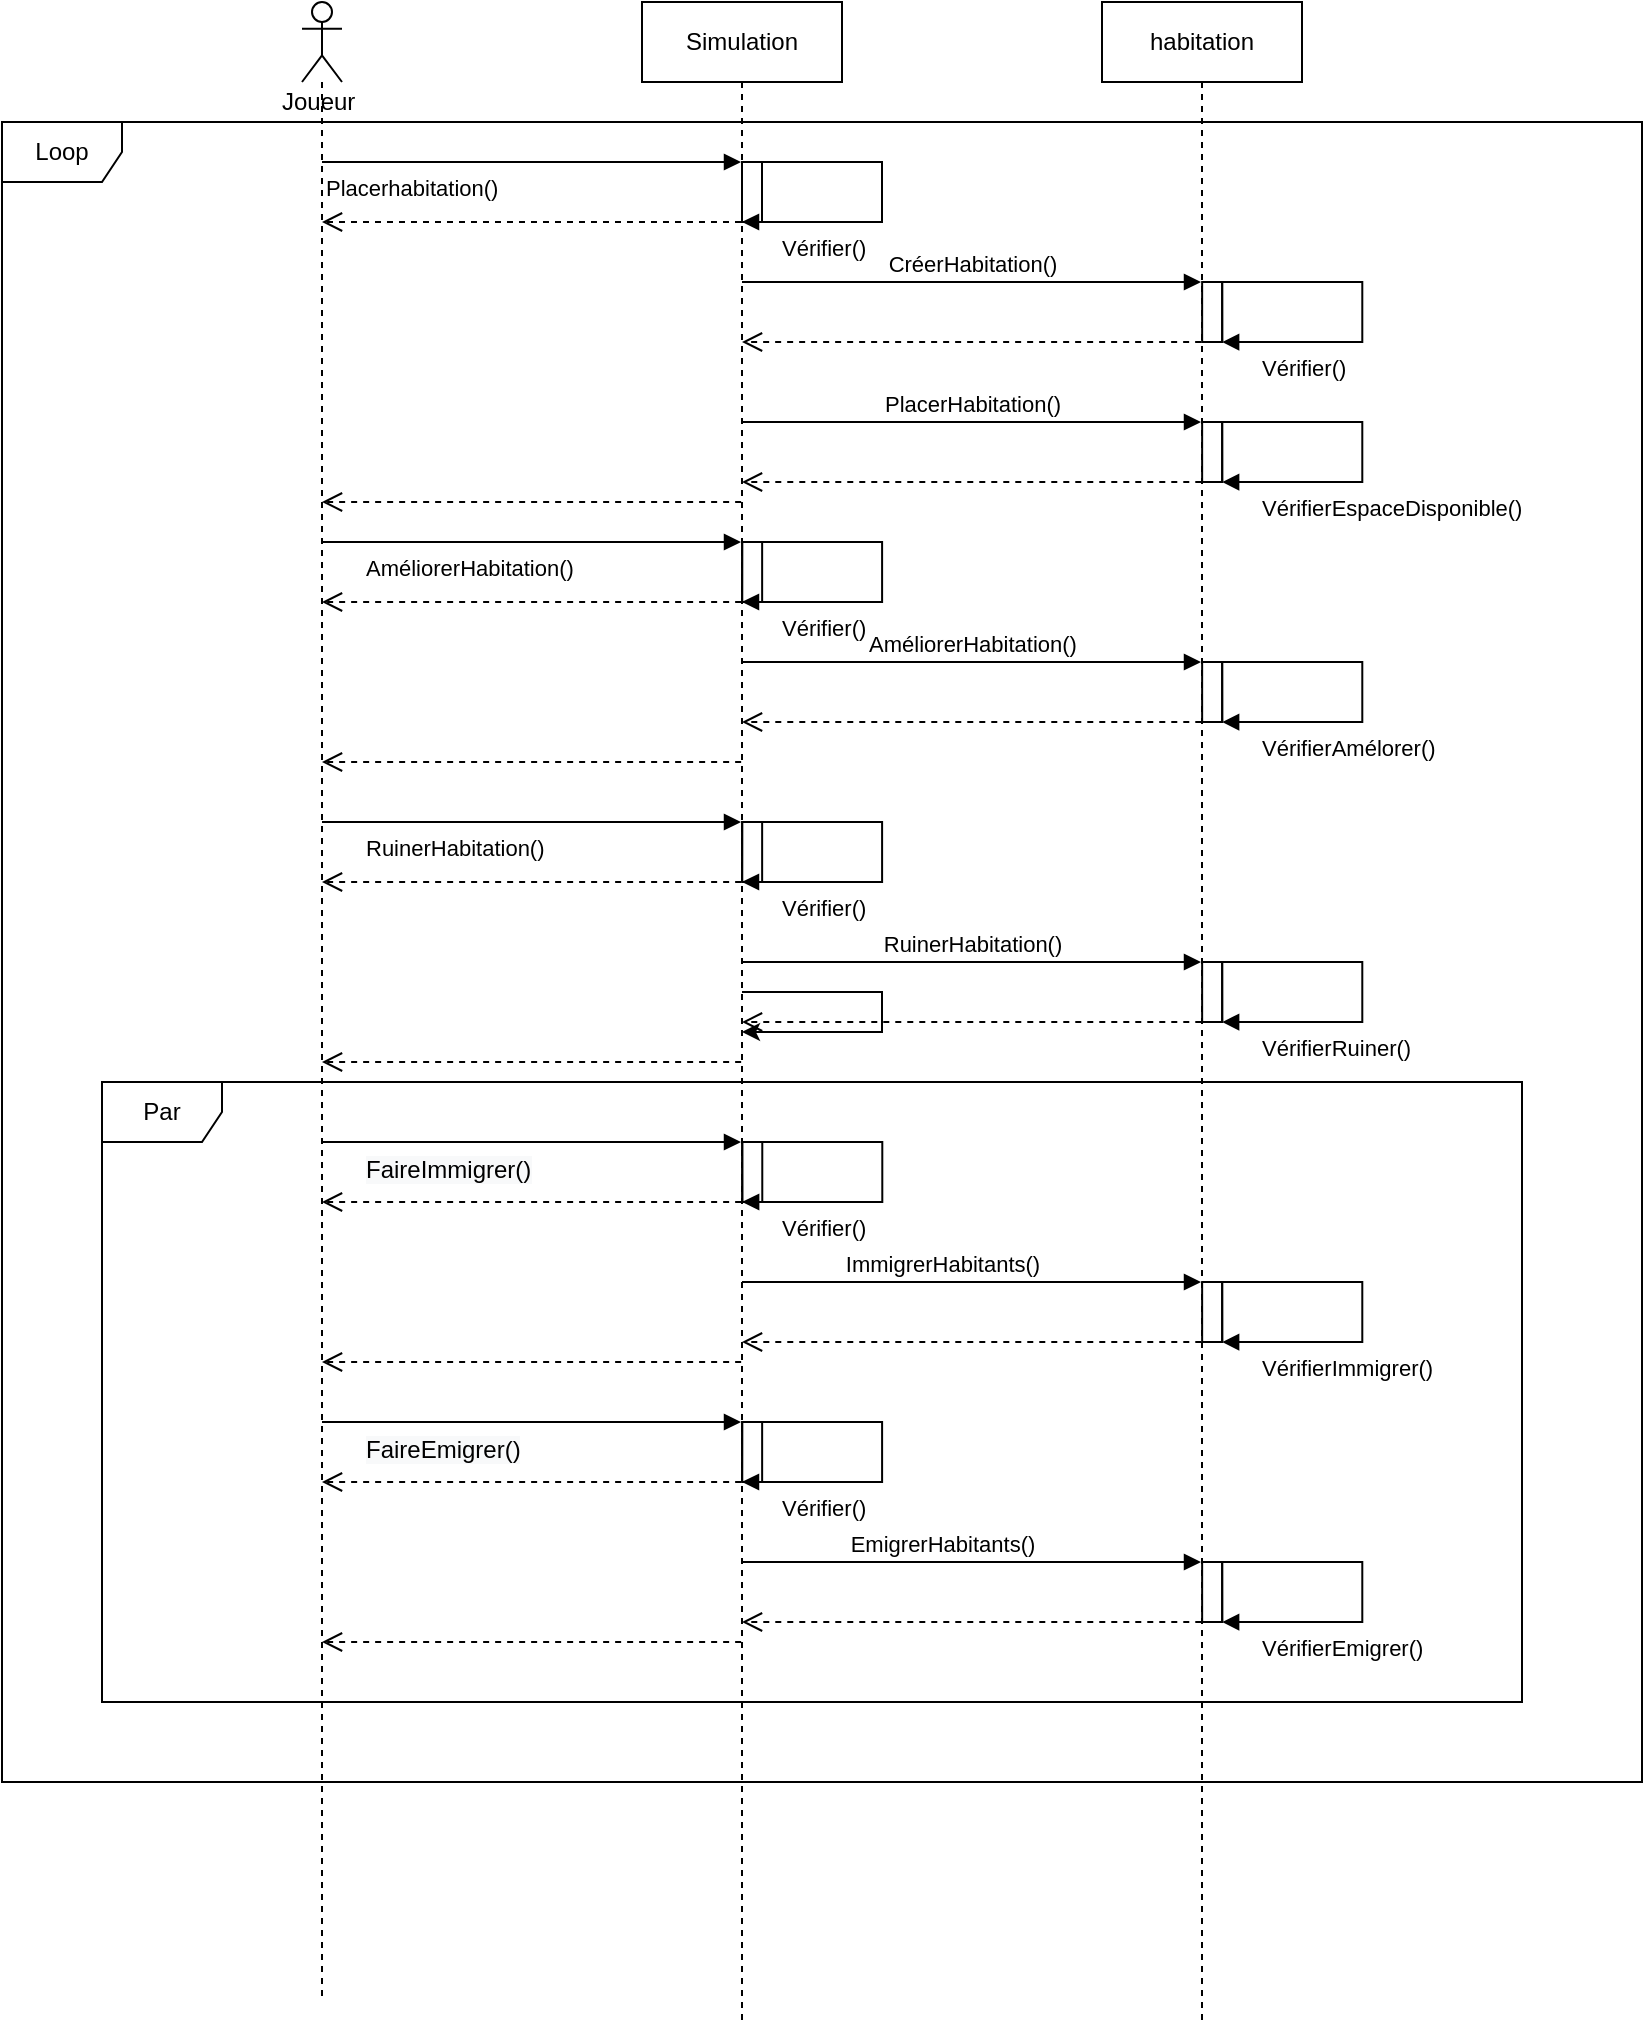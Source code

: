 <mxfile version="15.8.7" type="device"><diagram id="xBgL36jH6UnrqQo0aUa6" name="第 1 页"><mxGraphModel dx="1977" dy="1067" grid="1" gridSize="10" guides="1" tooltips="1" connect="1" arrows="1" fold="1" page="1" pageScale="1" pageWidth="3300" pageHeight="4681" math="0" shadow="0"><root><mxCell id="0"/><mxCell id="1" parent="0"/><mxCell id="Q8wjNOSy1MFFcOJx5Nw5-2" value="Joueur&amp;nbsp;" style="shape=umlLifeline;participant=umlActor;perimeter=lifelinePerimeter;whiteSpace=wrap;html=1;container=1;collapsible=0;recursiveResize=0;verticalAlign=top;spacingTop=36;outlineConnect=0;size=40;" vertex="1" parent="1"><mxGeometry x="690" y="230" width="20" height="1000" as="geometry"/></mxCell><mxCell id="Q8wjNOSy1MFFcOJx5Nw5-3" value="Simulation" style="shape=umlLifeline;perimeter=lifelinePerimeter;whiteSpace=wrap;html=1;container=1;collapsible=0;recursiveResize=0;outlineConnect=0;" vertex="1" parent="1"><mxGeometry x="860" y="230" width="100" height="1010" as="geometry"/></mxCell><mxCell id="Q8wjNOSy1MFFcOJx5Nw5-11" value="" style="html=1;points=[];perimeter=orthogonalPerimeter;" vertex="1" parent="Q8wjNOSy1MFFcOJx5Nw5-3"><mxGeometry x="50" y="80" width="10" height="30" as="geometry"/></mxCell><mxCell id="Q8wjNOSy1MFFcOJx5Nw5-15" value="CréerHabitation()" style="html=1;verticalAlign=bottom;endArrow=block;rounded=0;" edge="1" parent="Q8wjNOSy1MFFcOJx5Nw5-3" target="Q8wjNOSy1MFFcOJx5Nw5-4"><mxGeometry width="80" relative="1" as="geometry"><mxPoint x="50" y="140" as="sourcePoint"/><mxPoint x="130" y="140" as="targetPoint"/><Array as="points"><mxPoint x="120" y="140"/><mxPoint x="150" y="140"/><mxPoint x="180" y="140"/><mxPoint x="220" y="140"/><mxPoint x="260" y="140"/></Array></mxGeometry></mxCell><mxCell id="Q8wjNOSy1MFFcOJx5Nw5-19" value="PlacerHabitation()" style="html=1;verticalAlign=bottom;endArrow=block;rounded=0;" edge="1" parent="Q8wjNOSy1MFFcOJx5Nw5-3" target="Q8wjNOSy1MFFcOJx5Nw5-4"><mxGeometry width="80" relative="1" as="geometry"><mxPoint x="50" y="210" as="sourcePoint"/><mxPoint x="130" y="210" as="targetPoint"/></mxGeometry></mxCell><mxCell id="Q8wjNOSy1MFFcOJx5Nw5-27" value="" style="html=1;points=[];perimeter=orthogonalPerimeter;" vertex="1" parent="Q8wjNOSy1MFFcOJx5Nw5-3"><mxGeometry x="50.07" y="270" width="10" height="30" as="geometry"/></mxCell><mxCell id="Q8wjNOSy1MFFcOJx5Nw5-28" value="Vérifier()" style="endArrow=block;endFill=1;html=1;edgeStyle=orthogonalEdgeStyle;align=left;verticalAlign=top;rounded=0;" edge="1" parent="Q8wjNOSy1MFFcOJx5Nw5-3"><mxGeometry x="0.826" relative="1" as="geometry"><mxPoint x="50.07" y="300" as="sourcePoint"/><mxPoint x="49.999" y="300" as="targetPoint"/><Array as="points"><mxPoint x="50.07" y="270"/><mxPoint x="120.07" y="270"/><mxPoint x="120.07" y="300"/></Array><mxPoint as="offset"/></mxGeometry></mxCell><mxCell id="Q8wjNOSy1MFFcOJx5Nw5-36" value="" style="html=1;points=[];perimeter=orthogonalPerimeter;" vertex="1" parent="Q8wjNOSy1MFFcOJx5Nw5-3"><mxGeometry x="50.07" y="410" width="10" height="30" as="geometry"/></mxCell><mxCell id="Q8wjNOSy1MFFcOJx5Nw5-37" value="Vérifier()" style="endArrow=block;endFill=1;html=1;edgeStyle=orthogonalEdgeStyle;align=left;verticalAlign=top;rounded=0;" edge="1" parent="Q8wjNOSy1MFFcOJx5Nw5-3"><mxGeometry x="0.826" relative="1" as="geometry"><mxPoint x="50.07" y="440" as="sourcePoint"/><mxPoint x="49.999" y="440" as="targetPoint"/><Array as="points"><mxPoint x="50.07" y="410"/><mxPoint x="120.07" y="410"/><mxPoint x="120.07" y="440"/></Array><mxPoint as="offset"/></mxGeometry></mxCell><mxCell id="Q8wjNOSy1MFFcOJx5Nw5-46" value="" style="html=1;points=[];perimeter=orthogonalPerimeter;" vertex="1" parent="Q8wjNOSy1MFFcOJx5Nw5-3"><mxGeometry x="50.14" y="570" width="10" height="30" as="geometry"/></mxCell><mxCell id="Q8wjNOSy1MFFcOJx5Nw5-47" value="Vérifier()" style="endArrow=block;endFill=1;html=1;edgeStyle=orthogonalEdgeStyle;align=left;verticalAlign=top;rounded=0;" edge="1" parent="Q8wjNOSy1MFFcOJx5Nw5-3"><mxGeometry x="0.826" relative="1" as="geometry"><mxPoint x="50.14" y="600" as="sourcePoint"/><mxPoint x="50.069" y="600" as="targetPoint"/><Array as="points"><mxPoint x="50.14" y="570"/><mxPoint x="120.14" y="570"/><mxPoint x="120.14" y="600"/></Array><mxPoint as="offset"/></mxGeometry></mxCell><mxCell id="Q8wjNOSy1MFFcOJx5Nw5-48" value="ImmigrerHabitants()" style="html=1;verticalAlign=bottom;endArrow=block;rounded=0;" edge="1" parent="Q8wjNOSy1MFFcOJx5Nw5-3"><mxGeometry x="-0.129" width="80" relative="1" as="geometry"><mxPoint x="50" y="640" as="sourcePoint"/><mxPoint x="279.5" y="640" as="targetPoint"/><mxPoint as="offset"/></mxGeometry></mxCell><mxCell id="Q8wjNOSy1MFFcOJx5Nw5-56" value="" style="html=1;points=[];perimeter=orthogonalPerimeter;" vertex="1" parent="Q8wjNOSy1MFFcOJx5Nw5-3"><mxGeometry x="50.07" y="710" width="10" height="30" as="geometry"/></mxCell><mxCell id="Q8wjNOSy1MFFcOJx5Nw5-57" value="Vérifier()" style="endArrow=block;endFill=1;html=1;edgeStyle=orthogonalEdgeStyle;align=left;verticalAlign=top;rounded=0;" edge="1" parent="Q8wjNOSy1MFFcOJx5Nw5-3"><mxGeometry x="0.826" relative="1" as="geometry"><mxPoint x="50.07" y="740" as="sourcePoint"/><mxPoint x="49.999" y="740" as="targetPoint"/><Array as="points"><mxPoint x="50.07" y="710"/><mxPoint x="120.07" y="710"/><mxPoint x="120.07" y="740"/></Array><mxPoint as="offset"/></mxGeometry></mxCell><mxCell id="Q8wjNOSy1MFFcOJx5Nw5-4" value="habitation" style="shape=umlLifeline;perimeter=lifelinePerimeter;whiteSpace=wrap;html=1;container=1;collapsible=0;recursiveResize=0;outlineConnect=0;" vertex="1" parent="1"><mxGeometry x="1090" y="230" width="100" height="1010" as="geometry"/></mxCell><mxCell id="Q8wjNOSy1MFFcOJx5Nw5-16" value="" style="html=1;points=[];perimeter=orthogonalPerimeter;" vertex="1" parent="Q8wjNOSy1MFFcOJx5Nw5-4"><mxGeometry x="50.07" y="140" width="10" height="30" as="geometry"/></mxCell><mxCell id="Q8wjNOSy1MFFcOJx5Nw5-17" value="Vérifier()" style="endArrow=block;endFill=1;html=1;edgeStyle=orthogonalEdgeStyle;align=left;verticalAlign=top;rounded=0;" edge="1" parent="Q8wjNOSy1MFFcOJx5Nw5-4"><mxGeometry x="0.826" relative="1" as="geometry"><mxPoint x="60.14" y="170.02" as="sourcePoint"/><mxPoint x="60.069" y="170.02" as="targetPoint"/><Array as="points"><mxPoint x="60.14" y="140.02"/><mxPoint x="130.14" y="140.02"/><mxPoint x="130.14" y="170.02"/></Array><mxPoint as="offset"/></mxGeometry></mxCell><mxCell id="Q8wjNOSy1MFFcOJx5Nw5-20" value="" style="html=1;points=[];perimeter=orthogonalPerimeter;" vertex="1" parent="Q8wjNOSy1MFFcOJx5Nw5-4"><mxGeometry x="50.07" y="210" width="10" height="30" as="geometry"/></mxCell><mxCell id="Q8wjNOSy1MFFcOJx5Nw5-21" value="VérifierEspaceDisponible()" style="endArrow=block;endFill=1;html=1;edgeStyle=orthogonalEdgeStyle;align=left;verticalAlign=top;rounded=0;" edge="1" parent="Q8wjNOSy1MFFcOJx5Nw5-4"><mxGeometry x="0.826" relative="1" as="geometry"><mxPoint x="60.14" y="240.02" as="sourcePoint"/><mxPoint x="60.069" y="240.02" as="targetPoint"/><Array as="points"><mxPoint x="60.14" y="210.02"/><mxPoint x="130.14" y="210.02"/><mxPoint x="130.14" y="240.02"/></Array><mxPoint as="offset"/></mxGeometry></mxCell><mxCell id="Q8wjNOSy1MFFcOJx5Nw5-31" value="" style="html=1;points=[];perimeter=orthogonalPerimeter;" vertex="1" parent="Q8wjNOSy1MFFcOJx5Nw5-4"><mxGeometry x="50.07" y="330" width="10" height="30" as="geometry"/></mxCell><mxCell id="Q8wjNOSy1MFFcOJx5Nw5-32" value="VérifierAmélorer()" style="endArrow=block;endFill=1;html=1;edgeStyle=orthogonalEdgeStyle;align=left;verticalAlign=top;rounded=0;" edge="1" parent="Q8wjNOSy1MFFcOJx5Nw5-4"><mxGeometry x="0.826" relative="1" as="geometry"><mxPoint x="60.14" y="360.02" as="sourcePoint"/><mxPoint x="60.069" y="360.02" as="targetPoint"/><Array as="points"><mxPoint x="60.14" y="330.02"/><mxPoint x="130.14" y="330.02"/><mxPoint x="130.14" y="360.02"/></Array><mxPoint as="offset"/></mxGeometry></mxCell><mxCell id="Q8wjNOSy1MFFcOJx5Nw5-41" value="" style="html=1;points=[];perimeter=orthogonalPerimeter;" vertex="1" parent="Q8wjNOSy1MFFcOJx5Nw5-4"><mxGeometry x="50.07" y="480" width="10" height="30" as="geometry"/></mxCell><mxCell id="Q8wjNOSy1MFFcOJx5Nw5-42" value="VérifierRuiner()" style="endArrow=block;endFill=1;html=1;edgeStyle=orthogonalEdgeStyle;align=left;verticalAlign=top;rounded=0;" edge="1" parent="Q8wjNOSy1MFFcOJx5Nw5-4"><mxGeometry x="0.826" relative="1" as="geometry"><mxPoint x="60.14" y="510.02" as="sourcePoint"/><mxPoint x="60.069" y="510.02" as="targetPoint"/><Array as="points"><mxPoint x="60.14" y="480.02"/><mxPoint x="130.14" y="480.02"/><mxPoint x="130.14" y="510.02"/></Array><mxPoint as="offset"/></mxGeometry></mxCell><mxCell id="Q8wjNOSy1MFFcOJx5Nw5-49" value="" style="html=1;points=[];perimeter=orthogonalPerimeter;" vertex="1" parent="Q8wjNOSy1MFFcOJx5Nw5-4"><mxGeometry x="50.07" y="640" width="10" height="30" as="geometry"/></mxCell><mxCell id="Q8wjNOSy1MFFcOJx5Nw5-50" value="VérifierImmigrer()" style="endArrow=block;endFill=1;html=1;edgeStyle=orthogonalEdgeStyle;align=left;verticalAlign=top;rounded=0;" edge="1" parent="Q8wjNOSy1MFFcOJx5Nw5-4"><mxGeometry x="0.826" relative="1" as="geometry"><mxPoint x="60.14" y="670.02" as="sourcePoint"/><mxPoint x="60.069" y="670.02" as="targetPoint"/><Array as="points"><mxPoint x="60.14" y="640.02"/><mxPoint x="130.14" y="640.02"/><mxPoint x="130.14" y="670.02"/></Array><mxPoint as="offset"/></mxGeometry></mxCell><mxCell id="Q8wjNOSy1MFFcOJx5Nw5-60" value="" style="html=1;points=[];perimeter=orthogonalPerimeter;" vertex="1" parent="Q8wjNOSy1MFFcOJx5Nw5-4"><mxGeometry x="50.07" y="780" width="10" height="30" as="geometry"/></mxCell><mxCell id="Q8wjNOSy1MFFcOJx5Nw5-61" value="VérifierEmigrer()" style="endArrow=block;endFill=1;html=1;edgeStyle=orthogonalEdgeStyle;align=left;verticalAlign=top;rounded=0;" edge="1" parent="Q8wjNOSy1MFFcOJx5Nw5-4"><mxGeometry x="0.826" relative="1" as="geometry"><mxPoint x="60.14" y="810.02" as="sourcePoint"/><mxPoint x="60.069" y="810.02" as="targetPoint"/><Array as="points"><mxPoint x="60.14" y="780.02"/><mxPoint x="130.14" y="780.02"/><mxPoint x="130.14" y="810.02"/></Array><mxPoint as="offset"/></mxGeometry></mxCell><mxCell id="Q8wjNOSy1MFFcOJx5Nw5-5" value="Placerhabitation()" style="endArrow=block;endFill=1;html=1;edgeStyle=orthogonalEdgeStyle;align=left;verticalAlign=top;rounded=0;" edge="1" parent="1" target="Q8wjNOSy1MFFcOJx5Nw5-3"><mxGeometry x="-1" relative="1" as="geometry"><mxPoint x="700" y="310" as="sourcePoint"/><mxPoint x="860" y="310" as="targetPoint"/><Array as="points"><mxPoint x="840" y="310"/><mxPoint x="840" y="310"/></Array></mxGeometry></mxCell><mxCell id="Q8wjNOSy1MFFcOJx5Nw5-12" value="Vérifier()" style="endArrow=block;endFill=1;html=1;edgeStyle=orthogonalEdgeStyle;align=left;verticalAlign=top;rounded=0;" edge="1" parent="1" target="Q8wjNOSy1MFFcOJx5Nw5-3"><mxGeometry x="0.826" relative="1" as="geometry"><mxPoint x="910" y="340" as="sourcePoint"/><mxPoint x="970" y="470" as="targetPoint"/><Array as="points"><mxPoint x="910" y="310"/><mxPoint x="980" y="310"/><mxPoint x="980" y="340"/></Array><mxPoint as="offset"/></mxGeometry></mxCell><mxCell id="Q8wjNOSy1MFFcOJx5Nw5-14" value="" style="html=1;verticalAlign=bottom;endArrow=open;dashed=1;endSize=8;rounded=0;" edge="1" parent="1" source="Q8wjNOSy1MFFcOJx5Nw5-3" target="Q8wjNOSy1MFFcOJx5Nw5-2"><mxGeometry y="10" relative="1" as="geometry"><mxPoint x="910" y="370" as="sourcePoint"/><mxPoint x="830" y="370" as="targetPoint"/><Array as="points"><mxPoint x="840" y="340"/><mxPoint x="760" y="340"/></Array><mxPoint as="offset"/></mxGeometry></mxCell><mxCell id="Q8wjNOSy1MFFcOJx5Nw5-18" value="" style="html=1;verticalAlign=bottom;endArrow=open;dashed=1;endSize=8;rounded=0;" edge="1" parent="1" target="Q8wjNOSy1MFFcOJx5Nw5-3"><mxGeometry y="10" relative="1" as="geometry"><mxPoint x="1139.57" y="400" as="sourcePoint"/><mxPoint x="929.999" y="400" as="targetPoint"/><Array as="points"><mxPoint x="1070.07" y="400"/><mxPoint x="990.07" y="400"/></Array><mxPoint as="offset"/></mxGeometry></mxCell><mxCell id="Q8wjNOSy1MFFcOJx5Nw5-22" value="" style="html=1;verticalAlign=bottom;endArrow=open;dashed=1;endSize=8;rounded=0;" edge="1" parent="1"><mxGeometry y="10" relative="1" as="geometry"><mxPoint x="1139.64" y="470" as="sourcePoint"/><mxPoint x="910" y="470" as="targetPoint"/><Array as="points"><mxPoint x="1070.14" y="470"/><mxPoint x="990.14" y="470"/></Array><mxPoint as="offset"/></mxGeometry></mxCell><mxCell id="Q8wjNOSy1MFFcOJx5Nw5-23" value="" style="html=1;verticalAlign=bottom;endArrow=open;dashed=1;endSize=8;rounded=0;" edge="1" parent="1"><mxGeometry y="10" relative="1" as="geometry"><mxPoint x="909.57" y="480" as="sourcePoint"/><mxPoint x="699.999" y="480" as="targetPoint"/><Array as="points"><mxPoint x="840.07" y="480"/><mxPoint x="760.07" y="480"/></Array><mxPoint as="offset"/></mxGeometry></mxCell><mxCell id="Q8wjNOSy1MFFcOJx5Nw5-24" value="AméliorerHabitation()" style="endArrow=block;endFill=1;html=1;edgeStyle=orthogonalEdgeStyle;align=left;verticalAlign=top;rounded=0;" edge="1" parent="1"><mxGeometry x="-0.809" relative="1" as="geometry"><mxPoint x="700" y="500" as="sourcePoint"/><mxPoint x="909.5" y="500" as="targetPoint"/><Array as="points"><mxPoint x="840" y="500"/><mxPoint x="840" y="500"/></Array><mxPoint as="offset"/></mxGeometry></mxCell><mxCell id="Q8wjNOSy1MFFcOJx5Nw5-29" value="" style="html=1;verticalAlign=bottom;endArrow=open;dashed=1;endSize=8;rounded=0;" edge="1" parent="1"><mxGeometry y="10" relative="1" as="geometry"><mxPoint x="909.57" y="530" as="sourcePoint"/><mxPoint x="699.999" y="530" as="targetPoint"/><Array as="points"><mxPoint x="840.07" y="530"/><mxPoint x="760.07" y="530"/></Array><mxPoint as="offset"/></mxGeometry></mxCell><mxCell id="Q8wjNOSy1MFFcOJx5Nw5-30" value="AméliorerHabitation()" style="html=1;verticalAlign=bottom;endArrow=block;rounded=0;" edge="1" parent="1"><mxGeometry width="80" relative="1" as="geometry"><mxPoint x="910" y="560" as="sourcePoint"/><mxPoint x="1139.5" y="560" as="targetPoint"/></mxGeometry></mxCell><mxCell id="Q8wjNOSy1MFFcOJx5Nw5-33" value="" style="html=1;verticalAlign=bottom;endArrow=open;dashed=1;endSize=8;rounded=0;" edge="1" parent="1"><mxGeometry y="10" relative="1" as="geometry"><mxPoint x="1139.64" y="590" as="sourcePoint"/><mxPoint x="910" y="590" as="targetPoint"/><Array as="points"><mxPoint x="1070.14" y="590"/><mxPoint x="990.14" y="590"/></Array><mxPoint as="offset"/></mxGeometry></mxCell><mxCell id="Q8wjNOSy1MFFcOJx5Nw5-34" value="" style="html=1;verticalAlign=bottom;endArrow=open;dashed=1;endSize=8;rounded=0;" edge="1" parent="1"><mxGeometry y="10" relative="1" as="geometry"><mxPoint x="909.57" y="610" as="sourcePoint"/><mxPoint x="699.999" y="610" as="targetPoint"/><Array as="points"><mxPoint x="840.07" y="610"/><mxPoint x="760.07" y="610"/></Array><mxPoint as="offset"/></mxGeometry></mxCell><mxCell id="Q8wjNOSy1MFFcOJx5Nw5-35" value="RuinerHabitation()" style="endArrow=block;endFill=1;html=1;edgeStyle=orthogonalEdgeStyle;align=left;verticalAlign=top;rounded=0;" edge="1" parent="1"><mxGeometry x="-0.809" relative="1" as="geometry"><mxPoint x="700" y="640" as="sourcePoint"/><mxPoint x="909.5" y="640" as="targetPoint"/><Array as="points"><mxPoint x="840" y="640"/><mxPoint x="840" y="640"/></Array><mxPoint as="offset"/></mxGeometry></mxCell><mxCell id="Q8wjNOSy1MFFcOJx5Nw5-38" value="RuinerHabitation()" style="html=1;verticalAlign=bottom;endArrow=block;rounded=0;" edge="1" parent="1"><mxGeometry width="80" relative="1" as="geometry"><mxPoint x="910" y="710.0" as="sourcePoint"/><mxPoint x="1139.5" y="710.0" as="targetPoint"/></mxGeometry></mxCell><mxCell id="Q8wjNOSy1MFFcOJx5Nw5-43" value="" style="html=1;verticalAlign=bottom;endArrow=open;dashed=1;endSize=8;rounded=0;" edge="1" parent="1"><mxGeometry y="10" relative="1" as="geometry"><mxPoint x="1139.64" y="740" as="sourcePoint"/><mxPoint x="910" y="740" as="targetPoint"/><Array as="points"><mxPoint x="1070.14" y="740"/><mxPoint x="990.14" y="740"/></Array><mxPoint as="offset"/></mxGeometry></mxCell><mxCell id="Q8wjNOSy1MFFcOJx5Nw5-44" value="" style="html=1;verticalAlign=bottom;endArrow=open;dashed=1;endSize=8;rounded=0;" edge="1" parent="1"><mxGeometry y="10" relative="1" as="geometry"><mxPoint x="909.57" y="760" as="sourcePoint"/><mxPoint x="699.999" y="760" as="targetPoint"/><Array as="points"><mxPoint x="840.07" y="760"/><mxPoint x="760.07" y="760"/></Array><mxPoint as="offset"/></mxGeometry></mxCell><mxCell id="Q8wjNOSy1MFFcOJx5Nw5-45" value="&lt;span style=&quot;color: rgba(0 , 0 , 0 , 0) ; font-family: monospace ; font-size: 0px ; background-color: rgb(248 , 249 , 250)&quot;&gt;%3CmxGraphModel%3E%3Croot%3E%3CmxCell%20id%3D%220%22%2F%3E%3CmxCell%20id%3D%221%22%20parent%3D%220%22%2F%3E%3CmxCell%20id%3D%222%22%20value%3D%22RuinerHabitation()%22%20style%3D%22endArrow%3Dblock%3BendFill%3D1%3Bhtml%3D1%3BedgeStyle%3DorthogonalEdgeStyle%3Balign%3Dleft%3BverticalAlign%3Dtop%3Brounded%3D0%3B%22%20edge%3D%221%22%20parent%3D%221%22%3E%3CmxGeometry%20x%3D%22-0.809%22%20relative%3D%221%22%20as%3D%22geometry%22%3E%3CmxPoint%20x%3D%22700%22%20y%3D%22640%22%20as%3D%22sourcePoint%22%2F%3E%3CmxPoint%20x%3D%22909.5%22%20y%3D%22640%22%20as%3D%22targetPoint%22%2F%3E%3CArray%20as%3D%22points%22%3E%3CmxPoint%20x%3D%22840%22%20y%3D%22640%22%2F%3E%3CmxPoint%20x%3D%22840%22%20y%3D%22640%22%2F%3E%3C%2FArray%3E%3CmxPoint%20as%3D%22offset%22%2F%3E%3C%2FmxGeometry%3E%3C%2FmxCell%3E%3C%2Froot%3E%3C%2FmxGraphModel%3E&lt;/span&gt;&lt;span style=&quot;font-size: 12px ; text-align: center ; background-color: rgb(248 , 249 , 250)&quot;&gt;FaireImmigrer()&lt;/span&gt;" style="endArrow=block;endFill=1;html=1;edgeStyle=orthogonalEdgeStyle;align=left;verticalAlign=top;rounded=0;" edge="1" parent="1"><mxGeometry x="-0.809" relative="1" as="geometry"><mxPoint x="700" y="800" as="sourcePoint"/><mxPoint x="909.5" y="800" as="targetPoint"/><Array as="points"><mxPoint x="840" y="800"/><mxPoint x="840" y="800"/></Array><mxPoint as="offset"/></mxGeometry></mxCell><mxCell id="Q8wjNOSy1MFFcOJx5Nw5-51" value="" style="html=1;verticalAlign=bottom;endArrow=open;dashed=1;endSize=8;rounded=0;" edge="1" parent="1"><mxGeometry y="10" relative="1" as="geometry"><mxPoint x="909.57" y="830" as="sourcePoint"/><mxPoint x="699.999" y="830" as="targetPoint"/><Array as="points"><mxPoint x="840.07" y="830"/><mxPoint x="760.07" y="830"/></Array><mxPoint as="offset"/></mxGeometry></mxCell><mxCell id="Q8wjNOSy1MFFcOJx5Nw5-52" value="" style="html=1;verticalAlign=bottom;endArrow=open;dashed=1;endSize=8;rounded=0;" edge="1" parent="1"><mxGeometry y="10" relative="1" as="geometry"><mxPoint x="1139.64" y="900" as="sourcePoint"/><mxPoint x="910" y="900" as="targetPoint"/><Array as="points"><mxPoint x="1070.14" y="900"/><mxPoint x="990.14" y="900"/></Array><mxPoint as="offset"/></mxGeometry></mxCell><mxCell id="Q8wjNOSy1MFFcOJx5Nw5-53" value="" style="html=1;verticalAlign=bottom;endArrow=open;dashed=1;endSize=8;rounded=0;" edge="1" parent="1"><mxGeometry y="10" relative="1" as="geometry"><mxPoint x="909.57" y="910" as="sourcePoint"/><mxPoint x="699.999" y="910" as="targetPoint"/><Array as="points"><mxPoint x="840.07" y="910"/><mxPoint x="760.07" y="910"/></Array><mxPoint as="offset"/></mxGeometry></mxCell><mxCell id="Q8wjNOSy1MFFcOJx5Nw5-54" value="&lt;span style=&quot;color: rgba(0 , 0 , 0 , 0) ; font-family: monospace ; font-size: 0px ; background-color: rgb(248 , 249 , 250)&quot;&gt;%3CmxGraphModel%3E%3Croot%3E%3CmxCell%20id%3D%220%22%2F%3E%3CmxCell%20id%3D%221%22%20parent%3D%220%22%2F%3E%3CmxCell%20id%3D%222%22%20value%3D%22RuinerHabitation()%22%20style%3D%22endArrow%3Dblock%3BendFill%3D1%3Bhtml%3D1%3BedgeStyle%3DorthogonalEdgeStyle%3Balign%3Dleft%3BverticalAlign%3Dtop%3Brounded%3D0%3B%22%20edge%3D%221%22%20parent%3D%221%22%3E%3CmxGeometry%20x%3D%22-0.809%22%20relative%3D%221%22%20as%3D%22geometry%22%3E%3CmxPoint%20x%3D%22700%22%20y%3D%22640%22%20as%3D%22sourcePoint%22%2F%3E%3CmxPoint%20x%3D%22909.5%22%20y%3D%22640%22%20as%3D%22targetPoint%22%2F%3E%3CArray%20as%3D%22points%22%3E%3CmxPoint%20x%3D%22840%22%20y%3D%22640%22%2F%3E%3CmxPoint%20x%3D%22840%22%20y%3D%22640%22%2F%3E%3C%2FArray%3E%3CmxPoint%20as%3D%22offset%22%2F%3E%3C%2FmxGeometry%3E%3C%2FmxCell%3E%3C%2Froot%3E%3C%2FmxGraphModel%3E&lt;/span&gt;&lt;span style=&quot;font-size: 12px ; text-align: center ; background-color: rgb(248 , 249 , 250)&quot;&gt;FaireEmigrer()&lt;/span&gt;" style="endArrow=block;endFill=1;html=1;edgeStyle=orthogonalEdgeStyle;align=left;verticalAlign=top;rounded=0;" edge="1" parent="1"><mxGeometry x="-0.809" relative="1" as="geometry"><mxPoint x="700" y="940" as="sourcePoint"/><mxPoint x="909.5" y="940" as="targetPoint"/><Array as="points"><mxPoint x="840" y="940"/><mxPoint x="840" y="940"/></Array><mxPoint as="offset"/></mxGeometry></mxCell><mxCell id="Q8wjNOSy1MFFcOJx5Nw5-55" value="" style="html=1;verticalAlign=bottom;endArrow=open;dashed=1;endSize=8;rounded=0;" edge="1" parent="1"><mxGeometry y="10" relative="1" as="geometry"><mxPoint x="909.57" y="670" as="sourcePoint"/><mxPoint x="699.999" y="670" as="targetPoint"/><Array as="points"><mxPoint x="840.07" y="670"/><mxPoint x="760.07" y="670"/></Array><mxPoint as="offset"/></mxGeometry></mxCell><mxCell id="Q8wjNOSy1MFFcOJx5Nw5-58" value="" style="html=1;verticalAlign=bottom;endArrow=open;dashed=1;endSize=8;rounded=0;" edge="1" parent="1"><mxGeometry y="10" relative="1" as="geometry"><mxPoint x="909.57" y="970" as="sourcePoint"/><mxPoint x="699.999" y="970" as="targetPoint"/><Array as="points"><mxPoint x="840.07" y="970"/><mxPoint x="760.07" y="970"/></Array><mxPoint as="offset"/></mxGeometry></mxCell><mxCell id="Q8wjNOSy1MFFcOJx5Nw5-59" value="EmigrerHabitants()" style="html=1;verticalAlign=bottom;endArrow=block;rounded=0;" edge="1" parent="1"><mxGeometry x="-0.129" width="80" relative="1" as="geometry"><mxPoint x="910" y="1010" as="sourcePoint"/><mxPoint x="1139.5" y="1010" as="targetPoint"/><mxPoint as="offset"/></mxGeometry></mxCell><mxCell id="Q8wjNOSy1MFFcOJx5Nw5-62" value="" style="html=1;verticalAlign=bottom;endArrow=open;dashed=1;endSize=8;rounded=0;" edge="1" parent="1"><mxGeometry y="10" relative="1" as="geometry"><mxPoint x="1139.64" y="1040" as="sourcePoint"/><mxPoint x="910" y="1040" as="targetPoint"/><Array as="points"><mxPoint x="1070.14" y="1040"/><mxPoint x="990.14" y="1040"/></Array><mxPoint as="offset"/></mxGeometry></mxCell><mxCell id="Q8wjNOSy1MFFcOJx5Nw5-63" value="" style="html=1;verticalAlign=bottom;endArrow=open;dashed=1;endSize=8;rounded=0;" edge="1" parent="1"><mxGeometry y="10" relative="1" as="geometry"><mxPoint x="909.57" y="1050" as="sourcePoint"/><mxPoint x="699.999" y="1050" as="targetPoint"/><Array as="points"><mxPoint x="840.07" y="1050"/><mxPoint x="760.07" y="1050"/></Array><mxPoint as="offset"/></mxGeometry></mxCell><mxCell id="Q8wjNOSy1MFFcOJx5Nw5-65" style="edgeStyle=orthogonalEdgeStyle;rounded=0;orthogonalLoop=1;jettySize=auto;html=1;" edge="1" parent="1" source="Q8wjNOSy1MFFcOJx5Nw5-3" target="Q8wjNOSy1MFFcOJx5Nw5-3"><mxGeometry relative="1" as="geometry"/></mxCell><mxCell id="Q8wjNOSy1MFFcOJx5Nw5-66" value="Loop" style="shape=umlFrame;whiteSpace=wrap;html=1;" vertex="1" parent="1"><mxGeometry x="540" y="290" width="820" height="830" as="geometry"/></mxCell><mxCell id="Q8wjNOSy1MFFcOJx5Nw5-67" value="Par" style="shape=umlFrame;whiteSpace=wrap;html=1;" vertex="1" parent="1"><mxGeometry x="590" y="770" width="710" height="310" as="geometry"/></mxCell></root></mxGraphModel></diagram></mxfile>